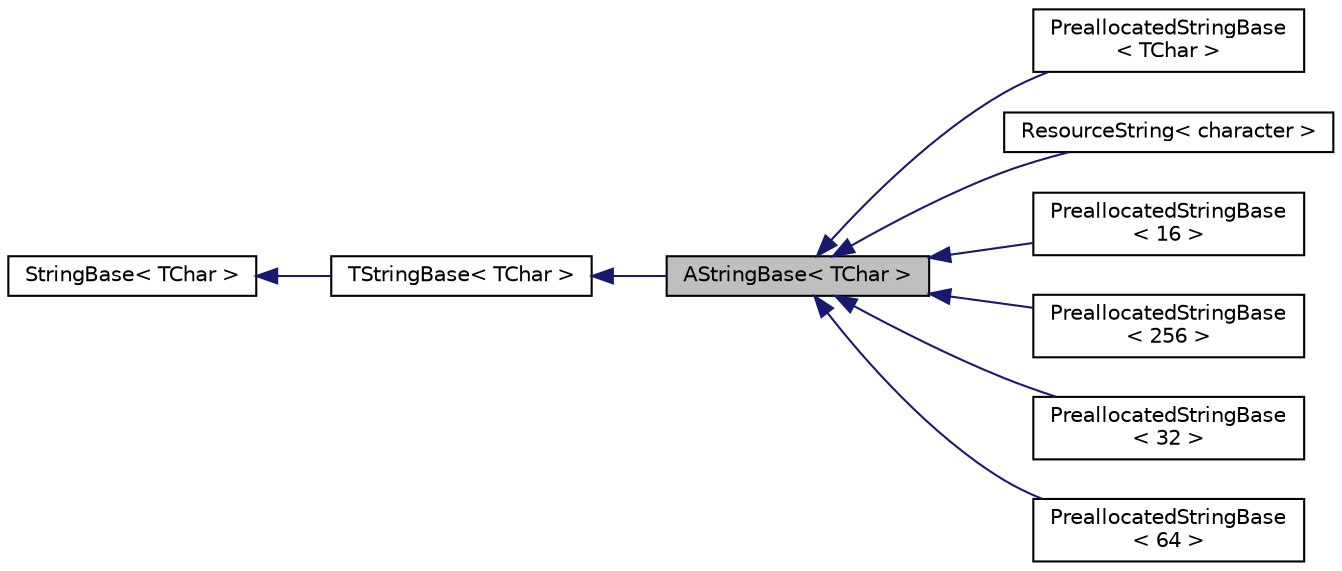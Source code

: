 digraph "AStringBase&lt; TChar &gt;"
{
  edge [fontname="Helvetica",fontsize="10",labelfontname="Helvetica",labelfontsize="10"];
  node [fontname="Helvetica",fontsize="10",shape=record];
  rankdir="LR";
  Node0 [label="AStringBase\< TChar \>",height=0.2,width=0.4,color="black", fillcolor="grey75", style="filled", fontcolor="black"];
  Node1 -> Node0 [dir="back",color="midnightblue",fontsize="10",style="solid",fontname="Helvetica"];
  Node1 [label="TStringBase\< TChar \>",height=0.2,width=0.4,color="black", fillcolor="white", style="filled",URL="$classaworx_1_1lib_1_1strings_1_1TStringBase.html"];
  Node2 -> Node1 [dir="back",color="midnightblue",fontsize="10",style="solid",fontname="Helvetica"];
  Node2 [label="StringBase\< TChar \>",height=0.2,width=0.4,color="black", fillcolor="white", style="filled",URL="$classaworx_1_1lib_1_1strings_1_1StringBase.html"];
  Node0 -> Node3 [dir="back",color="midnightblue",fontsize="10",style="solid",fontname="Helvetica"];
  Node3 [label="PreallocatedStringBase\l\< TChar \>",height=0.2,width=0.4,color="black", fillcolor="white", style="filled",URL="$classaworx_1_1lib_1_1strings_1_1PreallocatedStringBase.html"];
  Node0 -> Node4 [dir="back",color="midnightblue",fontsize="10",style="solid",fontname="Helvetica"];
  Node4 [label="ResourceString\< character \>",height=0.2,width=0.4,color="black", fillcolor="white", style="filled",URL="$structaworx_1_1lib_1_1strings_1_1ResourceString.html"];
  Node0 -> Node5 [dir="back",color="midnightblue",fontsize="10",style="solid",fontname="Helvetica"];
  Node5 [label="PreallocatedStringBase\l\< 16 \>",height=0.2,width=0.4,color="black", fillcolor="white", style="filled",URL="$classaworx_1_1lib_1_1strings_1_1PreallocatedStringBase.html"];
  Node0 -> Node6 [dir="back",color="midnightblue",fontsize="10",style="solid",fontname="Helvetica"];
  Node6 [label="PreallocatedStringBase\l\< 256 \>",height=0.2,width=0.4,color="black", fillcolor="white", style="filled",URL="$classaworx_1_1lib_1_1strings_1_1PreallocatedStringBase.html"];
  Node0 -> Node7 [dir="back",color="midnightblue",fontsize="10",style="solid",fontname="Helvetica"];
  Node7 [label="PreallocatedStringBase\l\< 32 \>",height=0.2,width=0.4,color="black", fillcolor="white", style="filled",URL="$classaworx_1_1lib_1_1strings_1_1PreallocatedStringBase.html"];
  Node0 -> Node8 [dir="back",color="midnightblue",fontsize="10",style="solid",fontname="Helvetica"];
  Node8 [label="PreallocatedStringBase\l\< 64 \>",height=0.2,width=0.4,color="black", fillcolor="white", style="filled",URL="$classaworx_1_1lib_1_1strings_1_1PreallocatedStringBase.html"];
}
